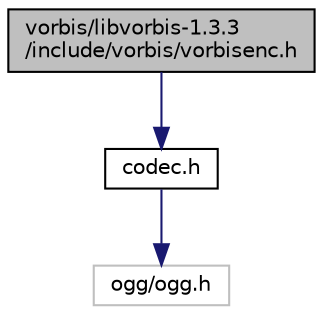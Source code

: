 digraph "vorbis/libvorbis-1.3.3/include/vorbis/vorbisenc.h"
{
  edge [fontname="Helvetica",fontsize="10",labelfontname="Helvetica",labelfontsize="10"];
  node [fontname="Helvetica",fontsize="10",shape=record];
  Node1 [label="vorbis/libvorbis-1.3.3\l/include/vorbis/vorbisenc.h",height=0.2,width=0.4,color="black", fillcolor="grey75", style="filled", fontcolor="black"];
  Node1 -> Node2 [color="midnightblue",fontsize="10",style="solid",fontname="Helvetica"];
  Node2 [label="codec.h",height=0.2,width=0.4,color="black", fillcolor="white", style="filled",URL="$vorbis_2libvorbis-1_83_83_2include_2vorbis_2codec_8h_source.html"];
  Node2 -> Node3 [color="midnightblue",fontsize="10",style="solid",fontname="Helvetica"];
  Node3 [label="ogg/ogg.h",height=0.2,width=0.4,color="grey75", fillcolor="white", style="filled"];
}
